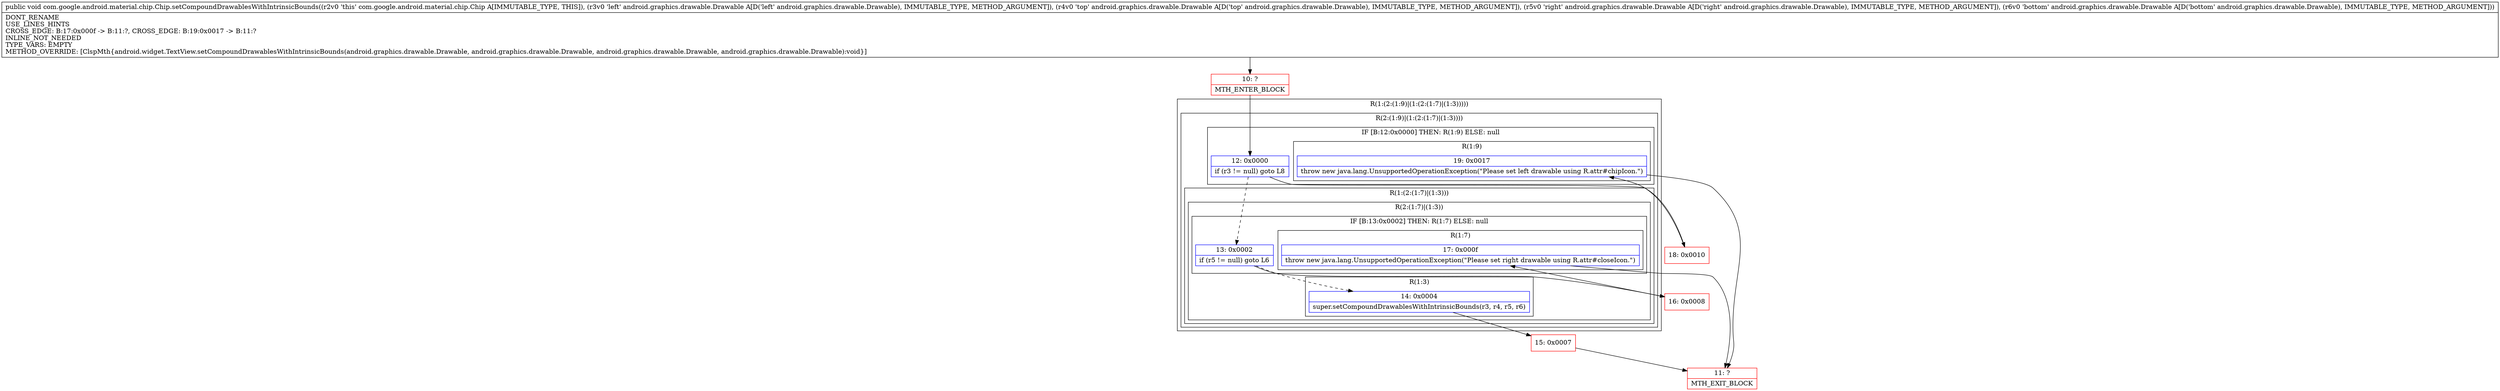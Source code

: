 digraph "CFG forcom.google.android.material.chip.Chip.setCompoundDrawablesWithIntrinsicBounds(Landroid\/graphics\/drawable\/Drawable;Landroid\/graphics\/drawable\/Drawable;Landroid\/graphics\/drawable\/Drawable;Landroid\/graphics\/drawable\/Drawable;)V" {
subgraph cluster_Region_1701331604 {
label = "R(1:(2:(1:9)|(1:(2:(1:7)|(1:3)))))";
node [shape=record,color=blue];
subgraph cluster_Region_1802566609 {
label = "R(2:(1:9)|(1:(2:(1:7)|(1:3))))";
node [shape=record,color=blue];
subgraph cluster_IfRegion_1358828516 {
label = "IF [B:12:0x0000] THEN: R(1:9) ELSE: null";
node [shape=record,color=blue];
Node_12 [shape=record,label="{12\:\ 0x0000|if (r3 != null) goto L8\l}"];
subgraph cluster_Region_1726032305 {
label = "R(1:9)";
node [shape=record,color=blue];
Node_19 [shape=record,label="{19\:\ 0x0017|throw new java.lang.UnsupportedOperationException(\"Please set left drawable using R.attr#chipIcon.\")\l}"];
}
}
subgraph cluster_Region_1094368027 {
label = "R(1:(2:(1:7)|(1:3)))";
node [shape=record,color=blue];
subgraph cluster_Region_762871454 {
label = "R(2:(1:7)|(1:3))";
node [shape=record,color=blue];
subgraph cluster_IfRegion_230238694 {
label = "IF [B:13:0x0002] THEN: R(1:7) ELSE: null";
node [shape=record,color=blue];
Node_13 [shape=record,label="{13\:\ 0x0002|if (r5 != null) goto L6\l}"];
subgraph cluster_Region_1652176193 {
label = "R(1:7)";
node [shape=record,color=blue];
Node_17 [shape=record,label="{17\:\ 0x000f|throw new java.lang.UnsupportedOperationException(\"Please set right drawable using R.attr#closeIcon.\")\l}"];
}
}
subgraph cluster_Region_1988929654 {
label = "R(1:3)";
node [shape=record,color=blue];
Node_14 [shape=record,label="{14\:\ 0x0004|super.setCompoundDrawablesWithIntrinsicBounds(r3, r4, r5, r6)\l}"];
}
}
}
}
}
Node_10 [shape=record,color=red,label="{10\:\ ?|MTH_ENTER_BLOCK\l}"];
Node_15 [shape=record,color=red,label="{15\:\ 0x0007}"];
Node_11 [shape=record,color=red,label="{11\:\ ?|MTH_EXIT_BLOCK\l}"];
Node_16 [shape=record,color=red,label="{16\:\ 0x0008}"];
Node_18 [shape=record,color=red,label="{18\:\ 0x0010}"];
MethodNode[shape=record,label="{public void com.google.android.material.chip.Chip.setCompoundDrawablesWithIntrinsicBounds((r2v0 'this' com.google.android.material.chip.Chip A[IMMUTABLE_TYPE, THIS]), (r3v0 'left' android.graphics.drawable.Drawable A[D('left' android.graphics.drawable.Drawable), IMMUTABLE_TYPE, METHOD_ARGUMENT]), (r4v0 'top' android.graphics.drawable.Drawable A[D('top' android.graphics.drawable.Drawable), IMMUTABLE_TYPE, METHOD_ARGUMENT]), (r5v0 'right' android.graphics.drawable.Drawable A[D('right' android.graphics.drawable.Drawable), IMMUTABLE_TYPE, METHOD_ARGUMENT]), (r6v0 'bottom' android.graphics.drawable.Drawable A[D('bottom' android.graphics.drawable.Drawable), IMMUTABLE_TYPE, METHOD_ARGUMENT]))  | DONT_RENAME\lUSE_LINES_HINTS\lCROSS_EDGE: B:17:0x000f \-\> B:11:?, CROSS_EDGE: B:19:0x0017 \-\> B:11:?\lINLINE_NOT_NEEDED\lTYPE_VARS: EMPTY\lMETHOD_OVERRIDE: [ClspMth\{android.widget.TextView.setCompoundDrawablesWithIntrinsicBounds(android.graphics.drawable.Drawable, android.graphics.drawable.Drawable, android.graphics.drawable.Drawable, android.graphics.drawable.Drawable):void\}]\l}"];
MethodNode -> Node_10;Node_12 -> Node_13[style=dashed];
Node_12 -> Node_18;
Node_19 -> Node_11;
Node_13 -> Node_14[style=dashed];
Node_13 -> Node_16;
Node_17 -> Node_11;
Node_14 -> Node_15;
Node_10 -> Node_12;
Node_15 -> Node_11;
Node_16 -> Node_17;
Node_18 -> Node_19;
}

